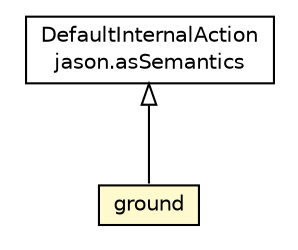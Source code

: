 #!/usr/local/bin/dot
#
# Class diagram 
# Generated by UMLGraph version R5_6 (http://www.umlgraph.org/)
#

digraph G {
	edge [fontname="Helvetica",fontsize=10,labelfontname="Helvetica",labelfontsize=10];
	node [fontname="Helvetica",fontsize=10,shape=plaintext];
	nodesep=0.25;
	ranksep=0.5;
	// jason.asSemantics.DefaultInternalAction
	c86692 [label=<<table title="jason.asSemantics.DefaultInternalAction" border="0" cellborder="1" cellspacing="0" cellpadding="2" port="p" href="../asSemantics/DefaultInternalAction.html">
		<tr><td><table border="0" cellspacing="0" cellpadding="1">
<tr><td align="center" balign="center"> DefaultInternalAction </td></tr>
<tr><td align="center" balign="center"> jason.asSemantics </td></tr>
		</table></td></tr>
		</table>>, URL="../asSemantics/DefaultInternalAction.html", fontname="Helvetica", fontcolor="black", fontsize=10.0];
	// jason.stdlib.ground
	c86933 [label=<<table title="jason.stdlib.ground" border="0" cellborder="1" cellspacing="0" cellpadding="2" port="p" bgcolor="lemonChiffon" href="./ground.html">
		<tr><td><table border="0" cellspacing="0" cellpadding="1">
<tr><td align="center" balign="center"> ground </td></tr>
		</table></td></tr>
		</table>>, URL="./ground.html", fontname="Helvetica", fontcolor="black", fontsize=10.0];
	//jason.stdlib.ground extends jason.asSemantics.DefaultInternalAction
	c86692:p -> c86933:p [dir=back,arrowtail=empty];
}

